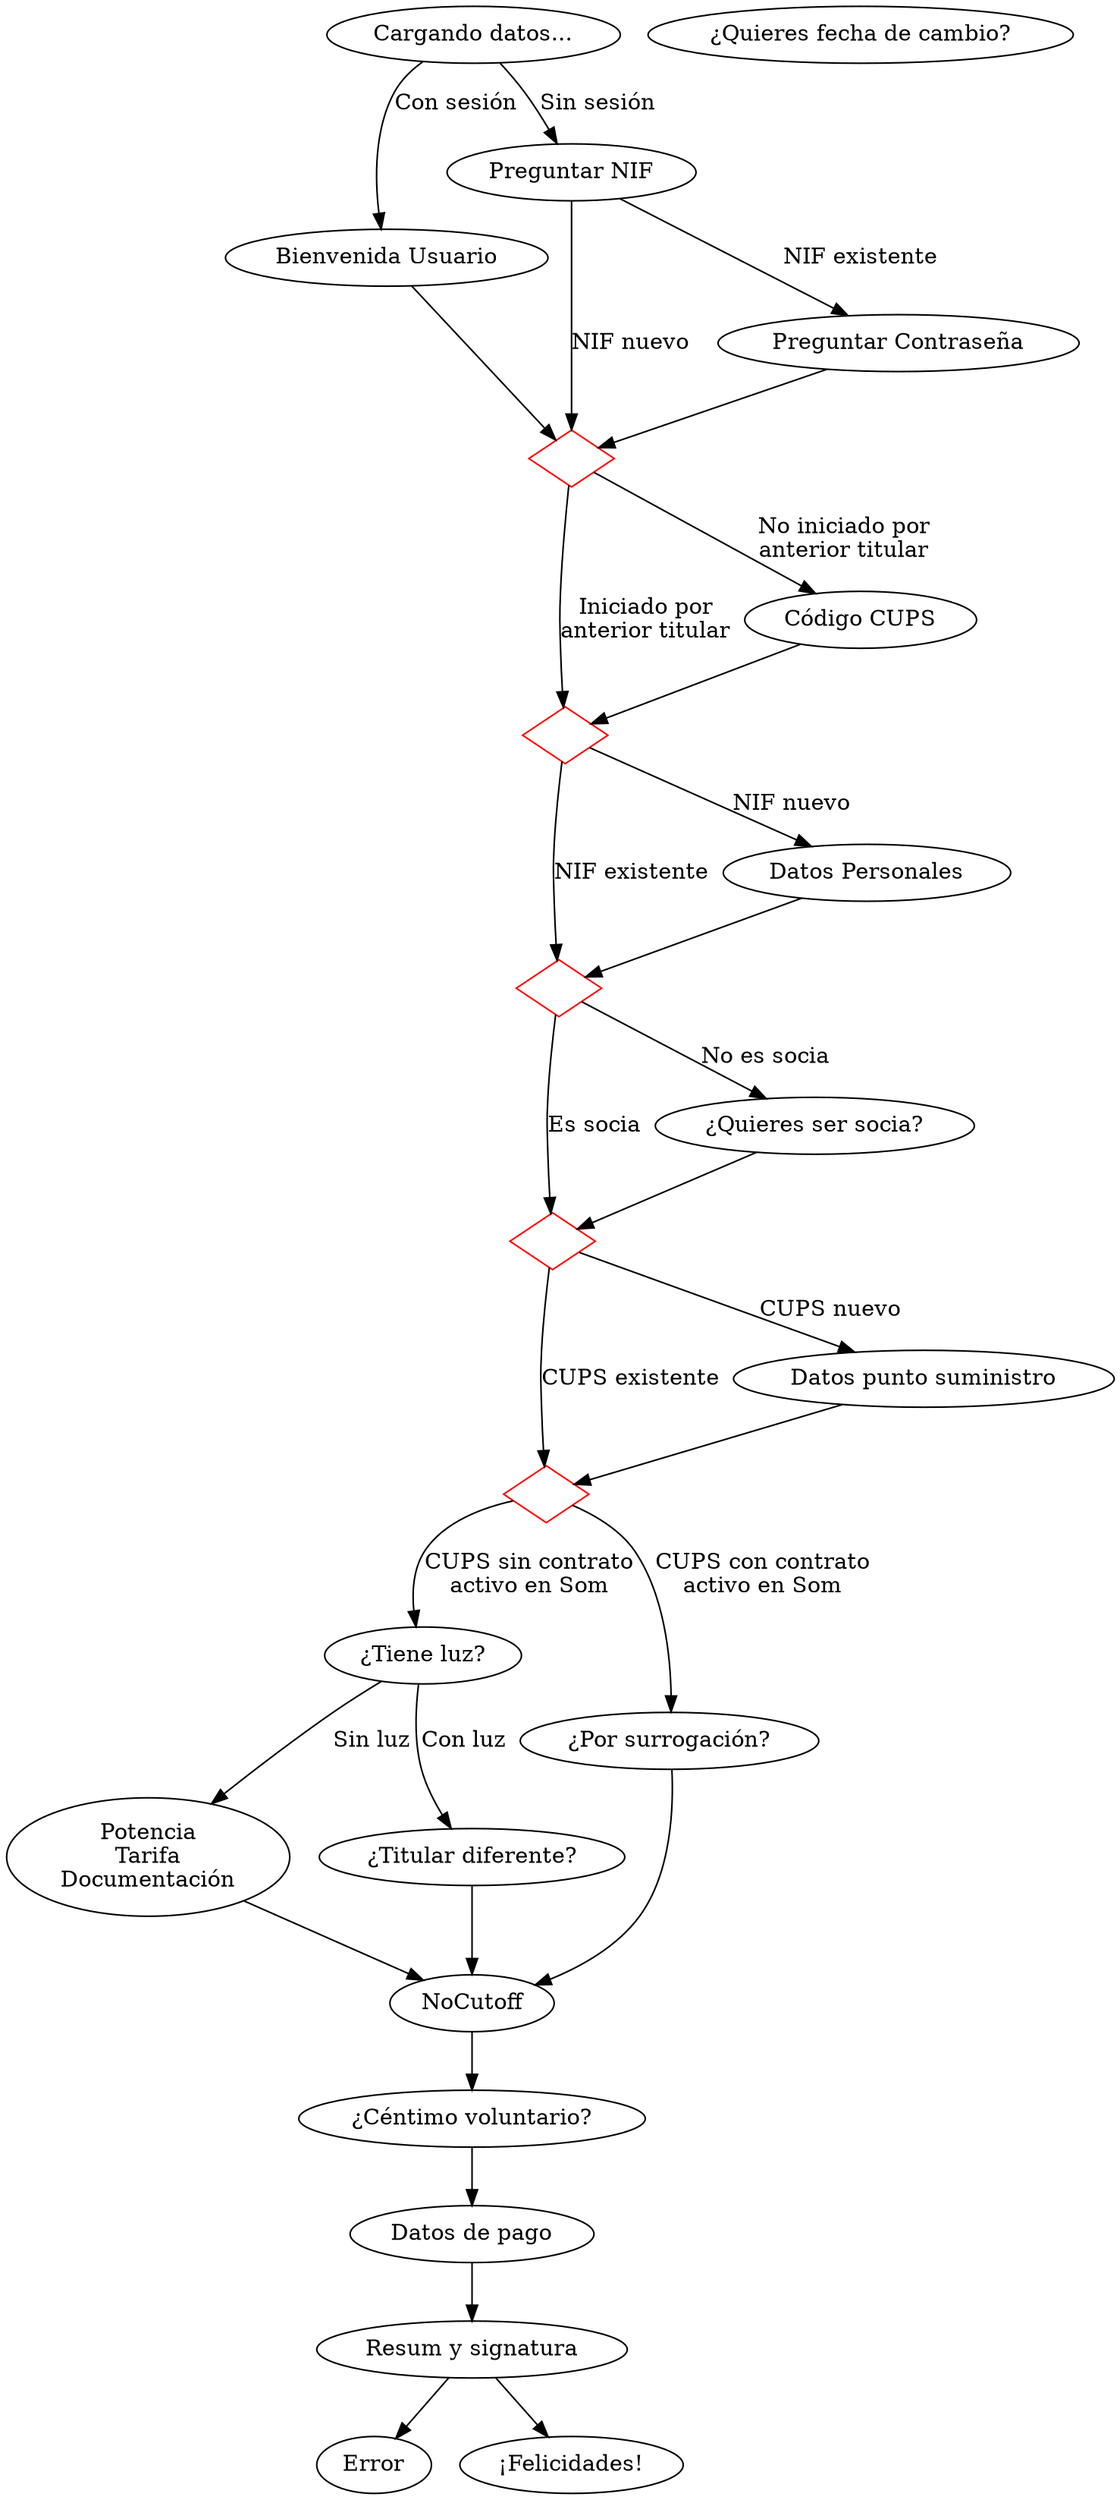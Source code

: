 digraph G {
    graph [layout=dot]
    
    UserIdentified [color=red, shape=diamond, label=""]
    CupsIdentified [color=red, shape=diamond, label=""]
    MembershipSolved [color=red, shape=diamond, label=""]
    CupsDataCompleted [color=red, shape=diamond, label=""]
    PersonalDataCompleted [color=red, shape=diamond, label=""]

	Loading [label="Cargando datos..."]
	WelcomeUser [label="Bienvenida Usuario"]
	Nif [label="Preguntar NIF"]
	Password [label="Preguntar Contraseña"]
	PersonalData [label="Datos Personales"]
	CupsCode [label="Código CUPS"]
	BecomeMember [label="¿Quieres ser socia?"]
	CupsData [label="Datos punto suministro"]
	HasSupply [label="¿Tiene luz?"]
	Technical [label="Potencia\nTarifa\nDocumentación"]
	NewHolder [label="¿Titular diferente?"]
	Surrogation [label="¿Por surrogación?"]
	SwitchDate [label="¿Quieres fecha de cambio?"]
	VoluntaryCent [label="¿Céntimo voluntario?"]
	Payment [label="Datos de pago"]
	Summary [label="Resum y signatura"]
	Error [label="Error"]
	Success [label="¡Felicidades!"]

   
    Loading -> WelcomeUser [id="hasSession" label="Con sesión"]
    Loading -> Nif [id="noSession" label="Sin sesión"]
    Nif -> Password [id="existingVat" label="NIF existente"]
    Nif -> UserIdentified [id="newVat" label="NIF nuevo"]
    WelcomeUser -> UserIdentified
    Password -> UserIdentified
    UserIdentified -> CupsCode [id="noStartedByOldHolder" label="No iniciado por\nanterior titular"]
    CupsCode -> CupsIdentified
    UserIdentified -> CupsIdentified [id="startedByOldHolder" label="Iniciado por\nanterior titular"]
    CupsIdentified -> PersonalData [id="newVat2" label="NIF nuevo"]
    CupsIdentified -> PersonalDataCompleted [id="existingVat" label="NIF existente"]
    PersonalData -> PersonalDataCompleted
    PersonalDataCompleted -> BecomeMember [id="notMember" label="No es socia"]
    PersonalDataCompleted -> MembershipSolved [id="isMember" label="Es socia"]
    BecomeMember -> MembershipSolved
    MembershipSolved -> CupsData [id="newCups" label="CUPS nuevo"]
    MembershipSolved -> CupsDataCompleted [id="existingCups" label="CUPS existente"]
    CupsData -> CupsDataCompleted
    CupsDataCompleted -> HasSupply [id="noActiveCups" label="CUPS sin contrato\nactivo en Som"]
    CupsDataCompleted -> Surrogation [id="isActiveCups" label="CUPS con contrato\nactivo en Som"]
    HasSupply -> Technical [id=noSupply label="Sin luz"]
    Technical -> NoCutoff
    HasSupply -> NewHolder [id=hasSupply label="Con luz"]
    NewHolder -> NoCutoff
    Surrogation -> NoCutoff -> VoluntaryCent -> Payment -> Summary 
    Summary ->  Error
    Summary -> Success
} 
